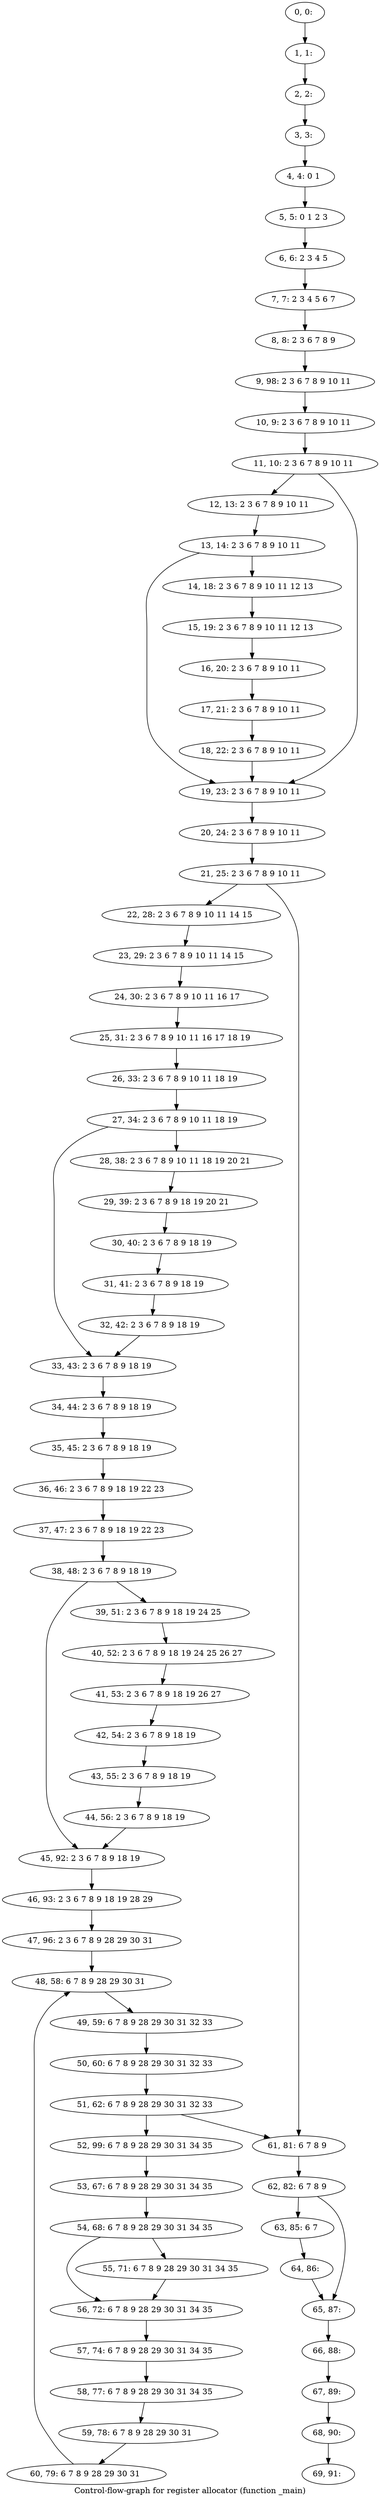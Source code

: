 digraph G {
graph [label="Control-flow-graph for register allocator (function _main)"]
0[label="0, 0: "];
1[label="1, 1: "];
2[label="2, 2: "];
3[label="3, 3: "];
4[label="4, 4: 0 1 "];
5[label="5, 5: 0 1 2 3 "];
6[label="6, 6: 2 3 4 5 "];
7[label="7, 7: 2 3 4 5 6 7 "];
8[label="8, 8: 2 3 6 7 8 9 "];
9[label="9, 98: 2 3 6 7 8 9 10 11 "];
10[label="10, 9: 2 3 6 7 8 9 10 11 "];
11[label="11, 10: 2 3 6 7 8 9 10 11 "];
12[label="12, 13: 2 3 6 7 8 9 10 11 "];
13[label="13, 14: 2 3 6 7 8 9 10 11 "];
14[label="14, 18: 2 3 6 7 8 9 10 11 12 13 "];
15[label="15, 19: 2 3 6 7 8 9 10 11 12 13 "];
16[label="16, 20: 2 3 6 7 8 9 10 11 "];
17[label="17, 21: 2 3 6 7 8 9 10 11 "];
18[label="18, 22: 2 3 6 7 8 9 10 11 "];
19[label="19, 23: 2 3 6 7 8 9 10 11 "];
20[label="20, 24: 2 3 6 7 8 9 10 11 "];
21[label="21, 25: 2 3 6 7 8 9 10 11 "];
22[label="22, 28: 2 3 6 7 8 9 10 11 14 15 "];
23[label="23, 29: 2 3 6 7 8 9 10 11 14 15 "];
24[label="24, 30: 2 3 6 7 8 9 10 11 16 17 "];
25[label="25, 31: 2 3 6 7 8 9 10 11 16 17 18 19 "];
26[label="26, 33: 2 3 6 7 8 9 10 11 18 19 "];
27[label="27, 34: 2 3 6 7 8 9 10 11 18 19 "];
28[label="28, 38: 2 3 6 7 8 9 10 11 18 19 20 21 "];
29[label="29, 39: 2 3 6 7 8 9 18 19 20 21 "];
30[label="30, 40: 2 3 6 7 8 9 18 19 "];
31[label="31, 41: 2 3 6 7 8 9 18 19 "];
32[label="32, 42: 2 3 6 7 8 9 18 19 "];
33[label="33, 43: 2 3 6 7 8 9 18 19 "];
34[label="34, 44: 2 3 6 7 8 9 18 19 "];
35[label="35, 45: 2 3 6 7 8 9 18 19 "];
36[label="36, 46: 2 3 6 7 8 9 18 19 22 23 "];
37[label="37, 47: 2 3 6 7 8 9 18 19 22 23 "];
38[label="38, 48: 2 3 6 7 8 9 18 19 "];
39[label="39, 51: 2 3 6 7 8 9 18 19 24 25 "];
40[label="40, 52: 2 3 6 7 8 9 18 19 24 25 26 27 "];
41[label="41, 53: 2 3 6 7 8 9 18 19 26 27 "];
42[label="42, 54: 2 3 6 7 8 9 18 19 "];
43[label="43, 55: 2 3 6 7 8 9 18 19 "];
44[label="44, 56: 2 3 6 7 8 9 18 19 "];
45[label="45, 92: 2 3 6 7 8 9 18 19 "];
46[label="46, 93: 2 3 6 7 8 9 18 19 28 29 "];
47[label="47, 96: 2 3 6 7 8 9 28 29 30 31 "];
48[label="48, 58: 6 7 8 9 28 29 30 31 "];
49[label="49, 59: 6 7 8 9 28 29 30 31 32 33 "];
50[label="50, 60: 6 7 8 9 28 29 30 31 32 33 "];
51[label="51, 62: 6 7 8 9 28 29 30 31 32 33 "];
52[label="52, 99: 6 7 8 9 28 29 30 31 34 35 "];
53[label="53, 67: 6 7 8 9 28 29 30 31 34 35 "];
54[label="54, 68: 6 7 8 9 28 29 30 31 34 35 "];
55[label="55, 71: 6 7 8 9 28 29 30 31 34 35 "];
56[label="56, 72: 6 7 8 9 28 29 30 31 34 35 "];
57[label="57, 74: 6 7 8 9 28 29 30 31 34 35 "];
58[label="58, 77: 6 7 8 9 28 29 30 31 34 35 "];
59[label="59, 78: 6 7 8 9 28 29 30 31 "];
60[label="60, 79: 6 7 8 9 28 29 30 31 "];
61[label="61, 81: 6 7 8 9 "];
62[label="62, 82: 6 7 8 9 "];
63[label="63, 85: 6 7 "];
64[label="64, 86: "];
65[label="65, 87: "];
66[label="66, 88: "];
67[label="67, 89: "];
68[label="68, 90: "];
69[label="69, 91: "];
0->1 ;
1->2 ;
2->3 ;
3->4 ;
4->5 ;
5->6 ;
6->7 ;
7->8 ;
8->9 ;
9->10 ;
10->11 ;
11->12 ;
11->19 ;
12->13 ;
13->14 ;
13->19 ;
14->15 ;
15->16 ;
16->17 ;
17->18 ;
18->19 ;
19->20 ;
20->21 ;
21->22 ;
21->61 ;
22->23 ;
23->24 ;
24->25 ;
25->26 ;
26->27 ;
27->28 ;
27->33 ;
28->29 ;
29->30 ;
30->31 ;
31->32 ;
32->33 ;
33->34 ;
34->35 ;
35->36 ;
36->37 ;
37->38 ;
38->39 ;
38->45 ;
39->40 ;
40->41 ;
41->42 ;
42->43 ;
43->44 ;
44->45 ;
45->46 ;
46->47 ;
47->48 ;
48->49 ;
49->50 ;
50->51 ;
51->52 ;
51->61 ;
52->53 ;
53->54 ;
54->55 ;
54->56 ;
55->56 ;
56->57 ;
57->58 ;
58->59 ;
59->60 ;
60->48 ;
61->62 ;
62->63 ;
62->65 ;
63->64 ;
64->65 ;
65->66 ;
66->67 ;
67->68 ;
68->69 ;
}
